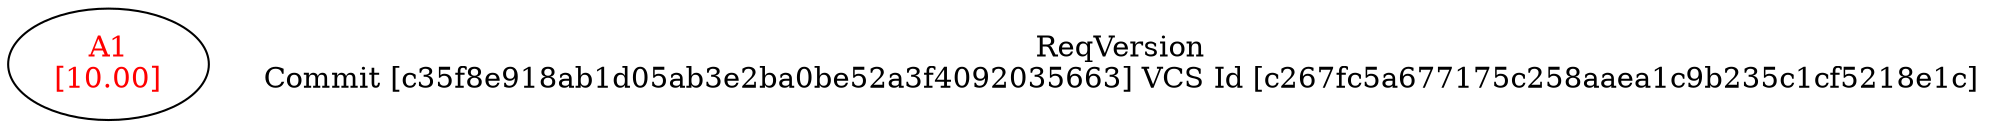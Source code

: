 digraph reqdeps {
rankdir=BT;
mclimit=10.0;
nslimit=10.0;ranksep=1;
"A1" [fontcolor=red,label="A1\n[10.00]"];
ReqVersion [shape=plaintext label="ReqVersion\nCommit [c35f8e918ab1d05ab3e2ba0be52a3f4092035663] VCS Id [c267fc5a677175c258aaea1c9b235c1cf5218e1c]"]
}
